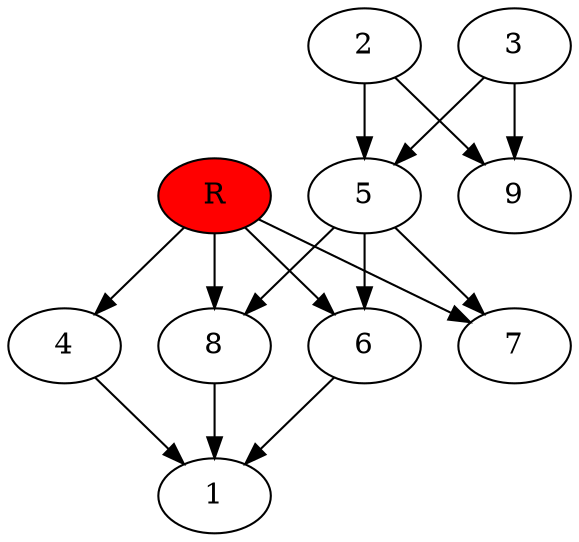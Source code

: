 digraph prb31768 {
	1
	2
	3
	4
	5
	6
	7
	8
	R [fillcolor="#ff0000" style=filled]
	2 -> 5
	2 -> 9
	3 -> 5
	3 -> 9
	4 -> 1
	5 -> 6
	5 -> 7
	5 -> 8
	6 -> 1
	8 -> 1
	R -> 4
	R -> 6
	R -> 7
	R -> 8
}

